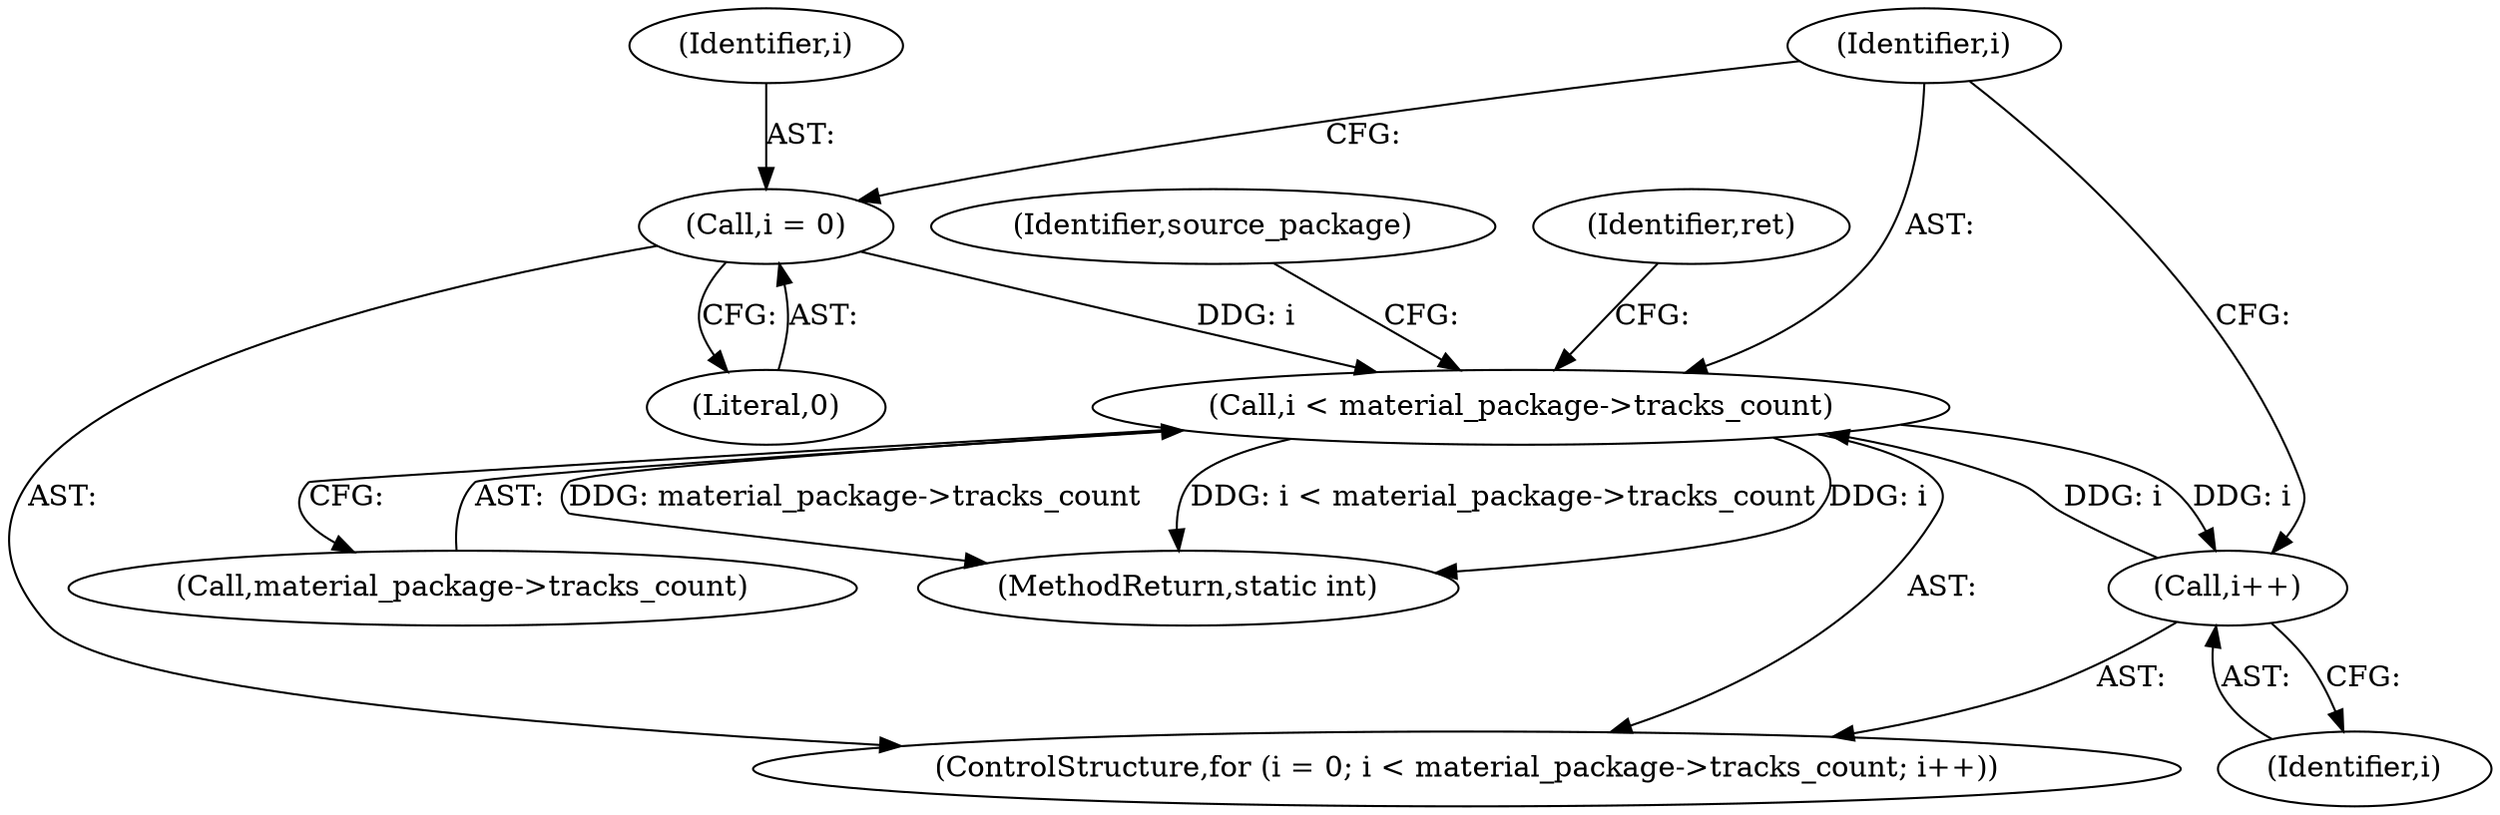 digraph "0_FFmpeg_bab0716c7f4793ec42e05a5aa7e80d82a0dd4e75@pointer" {
"1000219" [label="(Call,i < material_package->tracks_count)"];
"1000224" [label="(Call,i++)"];
"1000219" [label="(Call,i < material_package->tracks_count)"];
"1000216" [label="(Call,i = 0)"];
"1000221" [label="(Call,material_package->tracks_count)"];
"1000217" [label="(Identifier,i)"];
"1000216" [label="(Call,i = 0)"];
"1001986" [label="(Identifier,ret)"];
"1000220" [label="(Identifier,i)"];
"1000219" [label="(Call,i < material_package->tracks_count)"];
"1000215" [label="(ControlStructure,for (i = 0; i < material_package->tracks_count; i++))"];
"1000225" [label="(Identifier,i)"];
"1000229" [label="(Identifier,source_package)"];
"1001991" [label="(MethodReturn,static int)"];
"1000224" [label="(Call,i++)"];
"1000218" [label="(Literal,0)"];
"1000219" -> "1000215"  [label="AST: "];
"1000219" -> "1000221"  [label="CFG: "];
"1000220" -> "1000219"  [label="AST: "];
"1000221" -> "1000219"  [label="AST: "];
"1000229" -> "1000219"  [label="CFG: "];
"1001986" -> "1000219"  [label="CFG: "];
"1000219" -> "1001991"  [label="DDG: material_package->tracks_count"];
"1000219" -> "1001991"  [label="DDG: i < material_package->tracks_count"];
"1000219" -> "1001991"  [label="DDG: i"];
"1000224" -> "1000219"  [label="DDG: i"];
"1000216" -> "1000219"  [label="DDG: i"];
"1000219" -> "1000224"  [label="DDG: i"];
"1000224" -> "1000215"  [label="AST: "];
"1000224" -> "1000225"  [label="CFG: "];
"1000225" -> "1000224"  [label="AST: "];
"1000220" -> "1000224"  [label="CFG: "];
"1000216" -> "1000215"  [label="AST: "];
"1000216" -> "1000218"  [label="CFG: "];
"1000217" -> "1000216"  [label="AST: "];
"1000218" -> "1000216"  [label="AST: "];
"1000220" -> "1000216"  [label="CFG: "];
}
